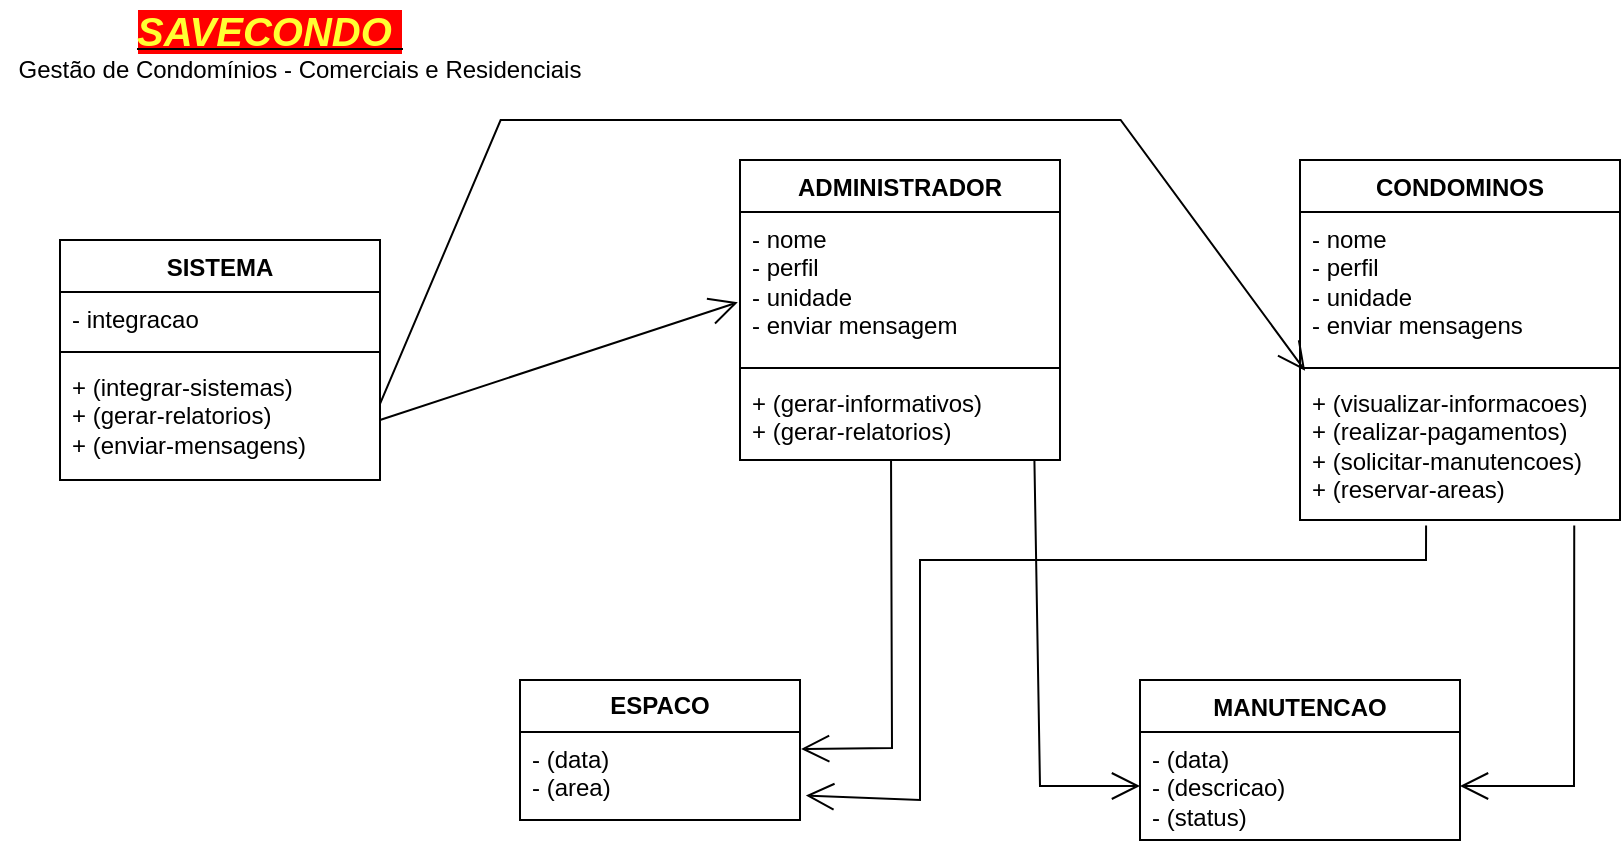 <mxfile version="22.0.4" type="github">
  <diagram name="Page-1" id="c4acf3e9-155e-7222-9cf6-157b1a14988f">
    <mxGraphModel dx="1772" dy="2673" grid="1" gridSize="10" guides="1" tooltips="1" connect="1" arrows="1" fold="1" page="1" pageScale="1" pageWidth="850" pageHeight="1100" background="none" math="0" shadow="0">
      <root>
        <mxCell id="0" />
        <mxCell id="1" parent="0" />
        <mxCell id="fE5P6bQsII-2qxmfbAFM-50" value="ADMINISTRADOR" style="swimlane;fontStyle=1;align=center;verticalAlign=top;childLayout=stackLayout;horizontal=1;startSize=26;horizontalStack=0;resizeParent=1;resizeParentMax=0;resizeLast=0;collapsible=1;marginBottom=0;whiteSpace=wrap;html=1;" vertex="1" parent="1">
          <mxGeometry x="360" y="-2120" width="160" height="150" as="geometry" />
        </mxCell>
        <mxCell id="fE5P6bQsII-2qxmfbAFM-51" value="- nome&lt;br&gt;- perfil&lt;br&gt;- unidade&lt;br&gt;- enviar mensagem" style="text;strokeColor=none;fillColor=none;align=left;verticalAlign=top;spacingLeft=4;spacingRight=4;overflow=hidden;rotatable=0;points=[[0,0.5],[1,0.5]];portConstraint=eastwest;whiteSpace=wrap;html=1;" vertex="1" parent="fE5P6bQsII-2qxmfbAFM-50">
          <mxGeometry y="26" width="160" height="74" as="geometry" />
        </mxCell>
        <mxCell id="fE5P6bQsII-2qxmfbAFM-52" value="" style="line;strokeWidth=1;fillColor=none;align=left;verticalAlign=middle;spacingTop=-1;spacingLeft=3;spacingRight=3;rotatable=0;labelPosition=right;points=[];portConstraint=eastwest;strokeColor=inherit;" vertex="1" parent="fE5P6bQsII-2qxmfbAFM-50">
          <mxGeometry y="100" width="160" height="8" as="geometry" />
        </mxCell>
        <mxCell id="fE5P6bQsII-2qxmfbAFM-53" value="+ (gerar-informativos)&lt;br&gt;+ (gerar-relatorios)" style="text;strokeColor=none;fillColor=none;align=left;verticalAlign=top;spacingLeft=4;spacingRight=4;overflow=hidden;rotatable=0;points=[[0,0.5],[1,0.5]];portConstraint=eastwest;whiteSpace=wrap;html=1;" vertex="1" parent="fE5P6bQsII-2qxmfbAFM-50">
          <mxGeometry y="108" width="160" height="42" as="geometry" />
        </mxCell>
        <mxCell id="fE5P6bQsII-2qxmfbAFM-55" value="SISTEMA" style="swimlane;fontStyle=1;align=center;verticalAlign=top;childLayout=stackLayout;horizontal=1;startSize=26;horizontalStack=0;resizeParent=1;resizeParentMax=0;resizeLast=0;collapsible=1;marginBottom=0;whiteSpace=wrap;html=1;" vertex="1" parent="1">
          <mxGeometry x="20" y="-2080" width="160" height="120" as="geometry" />
        </mxCell>
        <mxCell id="fE5P6bQsII-2qxmfbAFM-56" value="- integracao" style="text;strokeColor=none;fillColor=none;align=left;verticalAlign=top;spacingLeft=4;spacingRight=4;overflow=hidden;rotatable=0;points=[[0,0.5],[1,0.5]];portConstraint=eastwest;whiteSpace=wrap;html=1;" vertex="1" parent="fE5P6bQsII-2qxmfbAFM-55">
          <mxGeometry y="26" width="160" height="26" as="geometry" />
        </mxCell>
        <mxCell id="fE5P6bQsII-2qxmfbAFM-57" value="" style="line;strokeWidth=1;fillColor=none;align=left;verticalAlign=middle;spacingTop=-1;spacingLeft=3;spacingRight=3;rotatable=0;labelPosition=right;points=[];portConstraint=eastwest;strokeColor=inherit;" vertex="1" parent="fE5P6bQsII-2qxmfbAFM-55">
          <mxGeometry y="52" width="160" height="8" as="geometry" />
        </mxCell>
        <mxCell id="fE5P6bQsII-2qxmfbAFM-58" value="+ (integrar-sistemas)&lt;br&gt;+ (gerar-relatorios)&lt;br&gt;+ (enviar-mensagens)" style="text;strokeColor=none;fillColor=none;align=left;verticalAlign=top;spacingLeft=4;spacingRight=4;overflow=hidden;rotatable=0;points=[[0,0.5],[1,0.5]];portConstraint=eastwest;whiteSpace=wrap;html=1;" vertex="1" parent="fE5P6bQsII-2qxmfbAFM-55">
          <mxGeometry y="60" width="160" height="60" as="geometry" />
        </mxCell>
        <mxCell id="fE5P6bQsII-2qxmfbAFM-59" value="CONDOMINOS" style="swimlane;fontStyle=1;align=center;verticalAlign=top;childLayout=stackLayout;horizontal=1;startSize=26;horizontalStack=0;resizeParent=1;resizeParentMax=0;resizeLast=0;collapsible=1;marginBottom=0;whiteSpace=wrap;html=1;" vertex="1" parent="1">
          <mxGeometry x="640" y="-2120" width="160" height="180" as="geometry" />
        </mxCell>
        <mxCell id="fE5P6bQsII-2qxmfbAFM-60" value="- nome&lt;br style=&quot;border-color: var(--border-color);&quot;&gt;- perfil&lt;br style=&quot;border-color: var(--border-color);&quot;&gt;- unidade&lt;br&gt;- enviar mensagens" style="text;strokeColor=none;fillColor=none;align=left;verticalAlign=top;spacingLeft=4;spacingRight=4;overflow=hidden;rotatable=0;points=[[0,0.5],[1,0.5]];portConstraint=eastwest;whiteSpace=wrap;html=1;" vertex="1" parent="fE5P6bQsII-2qxmfbAFM-59">
          <mxGeometry y="26" width="160" height="74" as="geometry" />
        </mxCell>
        <mxCell id="fE5P6bQsII-2qxmfbAFM-61" value="" style="line;strokeWidth=1;fillColor=none;align=left;verticalAlign=middle;spacingTop=-1;spacingLeft=3;spacingRight=3;rotatable=0;labelPosition=right;points=[];portConstraint=eastwest;strokeColor=inherit;" vertex="1" parent="fE5P6bQsII-2qxmfbAFM-59">
          <mxGeometry y="100" width="160" height="8" as="geometry" />
        </mxCell>
        <mxCell id="fE5P6bQsII-2qxmfbAFM-62" value="+ (visualizar-informacoes)&lt;br&gt;+ (realizar-pagamentos)&lt;br&gt;+ (solicitar-manutencoes)&lt;br&gt;+ (reservar-areas)" style="text;strokeColor=none;fillColor=none;align=left;verticalAlign=top;spacingLeft=4;spacingRight=4;overflow=hidden;rotatable=0;points=[[0,0.5],[1,0.5]];portConstraint=eastwest;whiteSpace=wrap;html=1;" vertex="1" parent="fE5P6bQsII-2qxmfbAFM-59">
          <mxGeometry y="108" width="160" height="72" as="geometry" />
        </mxCell>
        <mxCell id="fE5P6bQsII-2qxmfbAFM-63" value="MANUTENCAO" style="swimlane;fontStyle=1;align=center;verticalAlign=top;childLayout=stackLayout;horizontal=1;startSize=26;horizontalStack=0;resizeParent=1;resizeParentMax=0;resizeLast=0;collapsible=1;marginBottom=0;whiteSpace=wrap;html=1;" vertex="1" parent="1">
          <mxGeometry x="560" y="-1860" width="160" height="80" as="geometry" />
        </mxCell>
        <mxCell id="fE5P6bQsII-2qxmfbAFM-66" value="- (data)&lt;br&gt;- (descricao)&lt;br&gt;- (status)" style="text;strokeColor=none;fillColor=none;align=left;verticalAlign=top;spacingLeft=4;spacingRight=4;overflow=hidden;rotatable=0;points=[[0,0.5],[1,0.5]];portConstraint=eastwest;whiteSpace=wrap;html=1;" vertex="1" parent="fE5P6bQsII-2qxmfbAFM-63">
          <mxGeometry y="26" width="160" height="54" as="geometry" />
        </mxCell>
        <mxCell id="fE5P6bQsII-2qxmfbAFM-71" value="&lt;b&gt;ESPACO&lt;/b&gt;" style="swimlane;fontStyle=0;childLayout=stackLayout;horizontal=1;startSize=26;fillColor=none;horizontalStack=0;resizeParent=1;resizeParentMax=0;resizeLast=0;collapsible=1;marginBottom=0;whiteSpace=wrap;html=1;" vertex="1" parent="1">
          <mxGeometry x="250" y="-1860" width="140" height="70" as="geometry" />
        </mxCell>
        <mxCell id="fE5P6bQsII-2qxmfbAFM-74" value="- (data)&lt;br&gt;- (area)" style="text;strokeColor=none;fillColor=none;align=left;verticalAlign=top;spacingLeft=4;spacingRight=4;overflow=hidden;rotatable=0;points=[[0,0.5],[1,0.5]];portConstraint=eastwest;whiteSpace=wrap;html=1;" vertex="1" parent="fE5P6bQsII-2qxmfbAFM-71">
          <mxGeometry y="26" width="140" height="44" as="geometry" />
        </mxCell>
        <mxCell id="fE5P6bQsII-2qxmfbAFM-81" value="" style="endArrow=open;endFill=1;endSize=12;html=1;rounded=0;entryX=0.014;entryY=0.802;entryDx=0;entryDy=0;entryPerimeter=0;exitX=0.998;exitY=0.033;exitDx=0;exitDy=0;exitPerimeter=0;" edge="1" parent="1">
          <mxGeometry width="160" relative="1" as="geometry">
            <mxPoint x="180.0" y="-1998.02" as="sourcePoint" />
            <mxPoint x="642.56" y="-2014.652" as="targetPoint" />
            <Array as="points">
              <mxPoint x="240.32" y="-2140" />
              <mxPoint x="550.32" y="-2140" />
            </Array>
          </mxGeometry>
        </mxCell>
        <mxCell id="fE5P6bQsII-2qxmfbAFM-83" value="" style="endArrow=open;endFill=1;endSize=12;html=1;rounded=0;exitX=1;exitY=0.5;exitDx=0;exitDy=0;entryX=-0.007;entryY=0.61;entryDx=0;entryDy=0;entryPerimeter=0;" edge="1" parent="1" source="fE5P6bQsII-2qxmfbAFM-58" target="fE5P6bQsII-2qxmfbAFM-51">
          <mxGeometry width="160" relative="1" as="geometry">
            <mxPoint x="200" y="-2055.42" as="sourcePoint" />
            <mxPoint x="360" y="-2055.42" as="targetPoint" />
          </mxGeometry>
        </mxCell>
        <mxCell id="fE5P6bQsII-2qxmfbAFM-84" value="" style="endArrow=open;endFill=1;endSize=12;html=1;rounded=0;entryX=1.004;entryY=0.193;entryDx=0;entryDy=0;exitX=0.472;exitY=1.008;exitDx=0;exitDy=0;exitPerimeter=0;entryPerimeter=0;" edge="1" parent="1" source="fE5P6bQsII-2qxmfbAFM-53" target="fE5P6bQsII-2qxmfbAFM-74">
          <mxGeometry width="160" relative="1" as="geometry">
            <mxPoint x="340" y="-1990" as="sourcePoint" />
            <mxPoint x="500" y="-1990" as="targetPoint" />
            <Array as="points">
              <mxPoint x="436" y="-1826" />
            </Array>
          </mxGeometry>
        </mxCell>
        <mxCell id="fE5P6bQsII-2qxmfbAFM-85" value="" style="endArrow=open;endFill=1;endSize=12;html=1;rounded=0;entryX=1.021;entryY=0.723;entryDx=0;entryDy=0;entryPerimeter=0;exitX=0.394;exitY=1.039;exitDx=0;exitDy=0;exitPerimeter=0;" edge="1" parent="1" source="fE5P6bQsII-2qxmfbAFM-62" target="fE5P6bQsII-2qxmfbAFM-74">
          <mxGeometry width="160" relative="1" as="geometry">
            <mxPoint x="650" y="-1960" as="sourcePoint" />
            <mxPoint x="810" y="-1960" as="targetPoint" />
            <Array as="points">
              <mxPoint x="703" y="-1920" />
              <mxPoint x="450" y="-1920" />
              <mxPoint x="450" y="-1800" />
            </Array>
          </mxGeometry>
        </mxCell>
        <mxCell id="fE5P6bQsII-2qxmfbAFM-86" value="" style="endArrow=open;endFill=1;endSize=12;html=1;rounded=0;entryX=0;entryY=0.5;entryDx=0;entryDy=0;exitX=0.92;exitY=0.994;exitDx=0;exitDy=0;exitPerimeter=0;" edge="1" parent="1" source="fE5P6bQsII-2qxmfbAFM-53" target="fE5P6bQsII-2qxmfbAFM-66">
          <mxGeometry width="160" relative="1" as="geometry">
            <mxPoint x="510" y="-1930" as="sourcePoint" />
            <mxPoint x="660" y="-1940" as="targetPoint" />
            <Array as="points">
              <mxPoint x="510" y="-1807" />
            </Array>
          </mxGeometry>
        </mxCell>
        <mxCell id="fE5P6bQsII-2qxmfbAFM-87" value="" style="endArrow=open;endFill=1;endSize=12;html=1;rounded=0;exitX=0.857;exitY=1.039;exitDx=0;exitDy=0;exitPerimeter=0;entryX=1;entryY=0.5;entryDx=0;entryDy=0;" edge="1" parent="1" source="fE5P6bQsII-2qxmfbAFM-62" target="fE5P6bQsII-2qxmfbAFM-66">
          <mxGeometry width="160" relative="1" as="geometry">
            <mxPoint x="640" y="-1960" as="sourcePoint" />
            <mxPoint x="780" y="-1840" as="targetPoint" />
            <Array as="points">
              <mxPoint x="777" y="-1807" />
            </Array>
          </mxGeometry>
        </mxCell>
        <mxCell id="fE5P6bQsII-2qxmfbAFM-88" value="&lt;b&gt;&lt;i&gt;&lt;u&gt;&lt;font color=&quot;#ffff33&quot; style=&quot;font-size: 20px; background-color: rgb(255, 0, 0);&quot;&gt;SAVECONDO&amp;nbsp;&lt;/font&gt;&lt;/u&gt;&lt;/i&gt;&lt;/b&gt;" style="text;html=1;strokeColor=none;fillColor=none;align=center;verticalAlign=middle;whiteSpace=wrap;rounded=0;" vertex="1" parent="1">
          <mxGeometry x="50" y="-2200" width="150" height="30" as="geometry" />
        </mxCell>
        <mxCell id="fE5P6bQsII-2qxmfbAFM-89" value="Gestão de Condomínios - Comerciais e Residenciais" style="text;html=1;strokeColor=none;fillColor=none;align=center;verticalAlign=middle;whiteSpace=wrap;rounded=0;" vertex="1" parent="1">
          <mxGeometry x="-10" y="-2180" width="300" height="30" as="geometry" />
        </mxCell>
      </root>
    </mxGraphModel>
  </diagram>
</mxfile>
